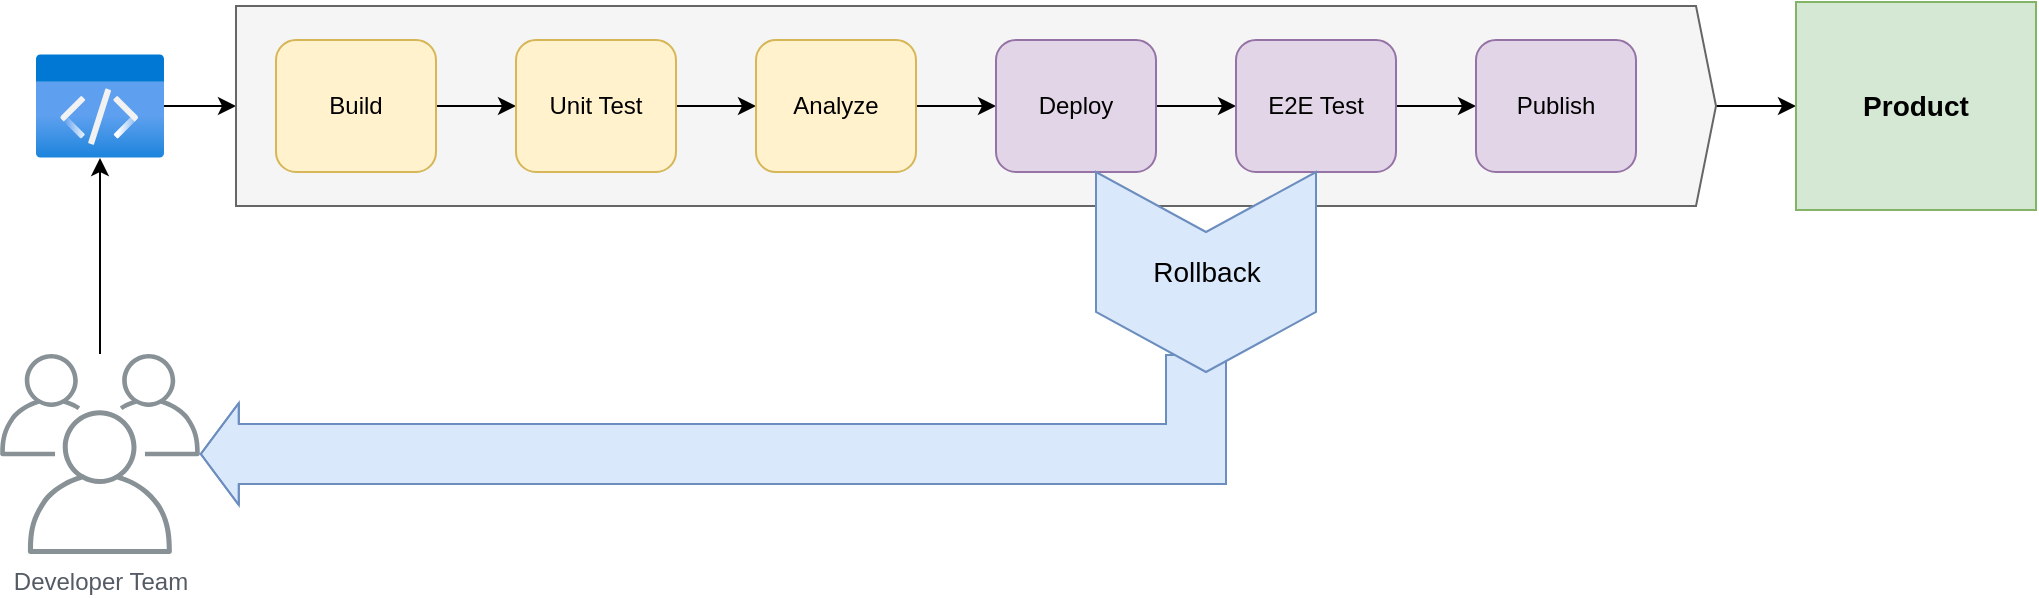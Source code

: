 <mxfile version="15.4.0" type="device"><diagram id="pIZMXzjtBkEM675YNajn" name="Page-1"><mxGraphModel dx="2048" dy="1161" grid="1" gridSize="10" guides="1" tooltips="1" connect="1" arrows="1" fold="1" page="1" pageScale="1" pageWidth="1169" pageHeight="827" math="0" shadow="0"><root><mxCell id="0"/><mxCell id="1" parent="0"/><mxCell id="Zfce3zHXxxaAhmfITV8F-4" style="edgeStyle=orthogonalEdgeStyle;rounded=0;orthogonalLoop=1;jettySize=auto;html=1;" edge="1" parent="1" source="Zfce3zHXxxaAhmfITV8F-1" target="Zfce3zHXxxaAhmfITV8F-3"><mxGeometry relative="1" as="geometry"/></mxCell><mxCell id="Zfce3zHXxxaAhmfITV8F-1" value="" style="aspect=fixed;html=1;points=[];align=center;image;fontSize=12;image=img/lib/azure2/general/Code.svg;" vertex="1" parent="1"><mxGeometry x="80" y="110" width="64" height="52" as="geometry"/></mxCell><mxCell id="Zfce3zHXxxaAhmfITV8F-27" style="edgeStyle=orthogonalEdgeStyle;rounded=0;orthogonalLoop=1;jettySize=auto;html=1;" edge="1" parent="1" source="Zfce3zHXxxaAhmfITV8F-3" target="Zfce3zHXxxaAhmfITV8F-26"><mxGeometry relative="1" as="geometry"/></mxCell><mxCell id="Zfce3zHXxxaAhmfITV8F-3" value="" style="html=1;shadow=0;dashed=0;align=center;verticalAlign=middle;shape=mxgraph.arrows2.arrow;dy=0;dx=10;notch=0;fillColor=#f5f5f5;strokeColor=#666666;fontColor=#333333;" vertex="1" parent="1"><mxGeometry x="180" y="86" width="740" height="100" as="geometry"/></mxCell><mxCell id="Zfce3zHXxxaAhmfITV8F-8" style="edgeStyle=orthogonalEdgeStyle;rounded=0;orthogonalLoop=1;jettySize=auto;html=1;" edge="1" parent="1" source="Zfce3zHXxxaAhmfITV8F-7" target="Zfce3zHXxxaAhmfITV8F-1"><mxGeometry relative="1" as="geometry"/></mxCell><mxCell id="Zfce3zHXxxaAhmfITV8F-7" value="Developer Team" style="sketch=0;outlineConnect=0;gradientColor=none;fontColor=#545B64;strokeColor=none;fillColor=#879196;dashed=0;verticalLabelPosition=bottom;verticalAlign=top;align=center;html=1;fontSize=12;fontStyle=0;aspect=fixed;shape=mxgraph.aws4.illustration_users;pointerEvents=1" vertex="1" parent="1"><mxGeometry x="62" y="260" width="100" height="100" as="geometry"/></mxCell><mxCell id="Zfce3zHXxxaAhmfITV8F-20" style="edgeStyle=orthogonalEdgeStyle;rounded=0;orthogonalLoop=1;jettySize=auto;html=1;" edge="1" parent="1" source="Zfce3zHXxxaAhmfITV8F-9" target="Zfce3zHXxxaAhmfITV8F-15"><mxGeometry relative="1" as="geometry"/></mxCell><mxCell id="Zfce3zHXxxaAhmfITV8F-9" value="Build" style="points=[[0.25,0,0],[0.5,0,0],[0.75,0,0],[1,0.25,0],[1,0.5,0],[1,0.75,0],[0.75,1,0],[0.5,1,0],[0.25,1,0],[0,0.75,0],[0,0.5,0],[0,0.25,0]];shape=mxgraph.bpmn.task;whiteSpace=wrap;rectStyle=rounded;size=10;taskMarker=abstract;fillColor=#fff2cc;strokeColor=#d6b656;" vertex="1" parent="1"><mxGeometry x="200" y="103" width="80" height="66" as="geometry"/></mxCell><mxCell id="Zfce3zHXxxaAhmfITV8F-21" style="edgeStyle=orthogonalEdgeStyle;rounded=0;orthogonalLoop=1;jettySize=auto;html=1;" edge="1" parent="1" source="Zfce3zHXxxaAhmfITV8F-15" target="Zfce3zHXxxaAhmfITV8F-16"><mxGeometry relative="1" as="geometry"/></mxCell><mxCell id="Zfce3zHXxxaAhmfITV8F-15" value="Unit Test" style="points=[[0.25,0,0],[0.5,0,0],[0.75,0,0],[1,0.25,0],[1,0.5,0],[1,0.75,0],[0.75,1,0],[0.5,1,0],[0.25,1,0],[0,0.75,0],[0,0.5,0],[0,0.25,0]];shape=mxgraph.bpmn.task;whiteSpace=wrap;rectStyle=rounded;size=10;taskMarker=abstract;fillColor=#fff2cc;strokeColor=#d6b656;" vertex="1" parent="1"><mxGeometry x="320" y="103" width="80" height="66" as="geometry"/></mxCell><mxCell id="Zfce3zHXxxaAhmfITV8F-22" style="edgeStyle=orthogonalEdgeStyle;rounded=0;orthogonalLoop=1;jettySize=auto;html=1;" edge="1" parent="1" source="Zfce3zHXxxaAhmfITV8F-16" target="Zfce3zHXxxaAhmfITV8F-17"><mxGeometry relative="1" as="geometry"/></mxCell><mxCell id="Zfce3zHXxxaAhmfITV8F-16" value="Analyze" style="points=[[0.25,0,0],[0.5,0,0],[0.75,0,0],[1,0.25,0],[1,0.5,0],[1,0.75,0],[0.75,1,0],[0.5,1,0],[0.25,1,0],[0,0.75,0],[0,0.5,0],[0,0.25,0]];shape=mxgraph.bpmn.task;whiteSpace=wrap;rectStyle=rounded;size=10;taskMarker=abstract;fillColor=#fff2cc;strokeColor=#d6b656;" vertex="1" parent="1"><mxGeometry x="440" y="103" width="80" height="66" as="geometry"/></mxCell><mxCell id="Zfce3zHXxxaAhmfITV8F-23" style="edgeStyle=orthogonalEdgeStyle;rounded=0;orthogonalLoop=1;jettySize=auto;html=1;" edge="1" parent="1" source="Zfce3zHXxxaAhmfITV8F-17" target="Zfce3zHXxxaAhmfITV8F-18"><mxGeometry relative="1" as="geometry"/></mxCell><mxCell id="Zfce3zHXxxaAhmfITV8F-17" value="Deploy" style="points=[[0.25,0,0],[0.5,0,0],[0.75,0,0],[1,0.25,0],[1,0.5,0],[1,0.75,0],[0.75,1,0],[0.5,1,0],[0.25,1,0],[0,0.75,0],[0,0.5,0],[0,0.25,0]];shape=mxgraph.bpmn.task;whiteSpace=wrap;rectStyle=rounded;size=10;taskMarker=abstract;fillColor=#e1d5e7;strokeColor=#9673a6;" vertex="1" parent="1"><mxGeometry x="560" y="103" width="80" height="66" as="geometry"/></mxCell><mxCell id="Zfce3zHXxxaAhmfITV8F-24" style="edgeStyle=orthogonalEdgeStyle;rounded=0;orthogonalLoop=1;jettySize=auto;html=1;" edge="1" parent="1" source="Zfce3zHXxxaAhmfITV8F-18" target="Zfce3zHXxxaAhmfITV8F-19"><mxGeometry relative="1" as="geometry"/></mxCell><mxCell id="Zfce3zHXxxaAhmfITV8F-18" value="E2E Test" style="points=[[0.25,0,0],[0.5,0,0],[0.75,0,0],[1,0.25,0],[1,0.5,0],[1,0.75,0],[0.75,1,0],[0.5,1,0],[0.25,1,0],[0,0.75,0],[0,0.5,0],[0,0.25,0]];shape=mxgraph.bpmn.task;whiteSpace=wrap;rectStyle=rounded;size=10;taskMarker=abstract;fillColor=#e1d5e7;strokeColor=#9673a6;" vertex="1" parent="1"><mxGeometry x="680" y="103" width="80" height="66" as="geometry"/></mxCell><mxCell id="Zfce3zHXxxaAhmfITV8F-19" value="Publish" style="points=[[0.25,0,0],[0.5,0,0],[0.75,0,0],[1,0.25,0],[1,0.5,0],[1,0.75,0],[0.75,1,0],[0.5,1,0],[0.25,1,0],[0,0.75,0],[0,0.5,0],[0,0.25,0]];shape=mxgraph.bpmn.task;whiteSpace=wrap;rectStyle=rounded;size=10;taskMarker=abstract;fillColor=#e1d5e7;strokeColor=#9673a6;" vertex="1" parent="1"><mxGeometry x="800" y="103" width="80" height="66" as="geometry"/></mxCell><mxCell id="Zfce3zHXxxaAhmfITV8F-26" value="Product" style="rounded=0;whiteSpace=wrap;html=1;fontStyle=1;fontSize=14;fillColor=#d5e8d4;strokeColor=#82b366;" vertex="1" parent="1"><mxGeometry x="960" y="84" width="120" height="104" as="geometry"/></mxCell><mxCell id="Zfce3zHXxxaAhmfITV8F-28" value="" style="shape=flexArrow;endArrow=classic;html=1;rounded=0;fontSize=14;edgeStyle=orthogonalEdgeStyle;width=30;fillColor=#dae8fc;strokeColor=#6c8ebf;" edge="1" parent="1" target="Zfce3zHXxxaAhmfITV8F-7"><mxGeometry width="50" height="50" relative="1" as="geometry"><mxPoint x="660" y="260" as="sourcePoint"/><mxPoint x="510" y="310" as="targetPoint"/><Array as="points"><mxPoint x="660" y="310"/></Array></mxGeometry></mxCell><mxCell id="Zfce3zHXxxaAhmfITV8F-33" value="Rollback" style="html=1;shadow=0;dashed=0;align=center;verticalAlign=middle;shape=mxgraph.arrows2.arrow;dy=0;dx=30;notch=30;fontSize=14;direction=south;fillColor=#dae8fc;strokeColor=#6c8ebf;" vertex="1" parent="1"><mxGeometry x="610" y="169" width="110" height="100" as="geometry"/></mxCell></root></mxGraphModel></diagram></mxfile>